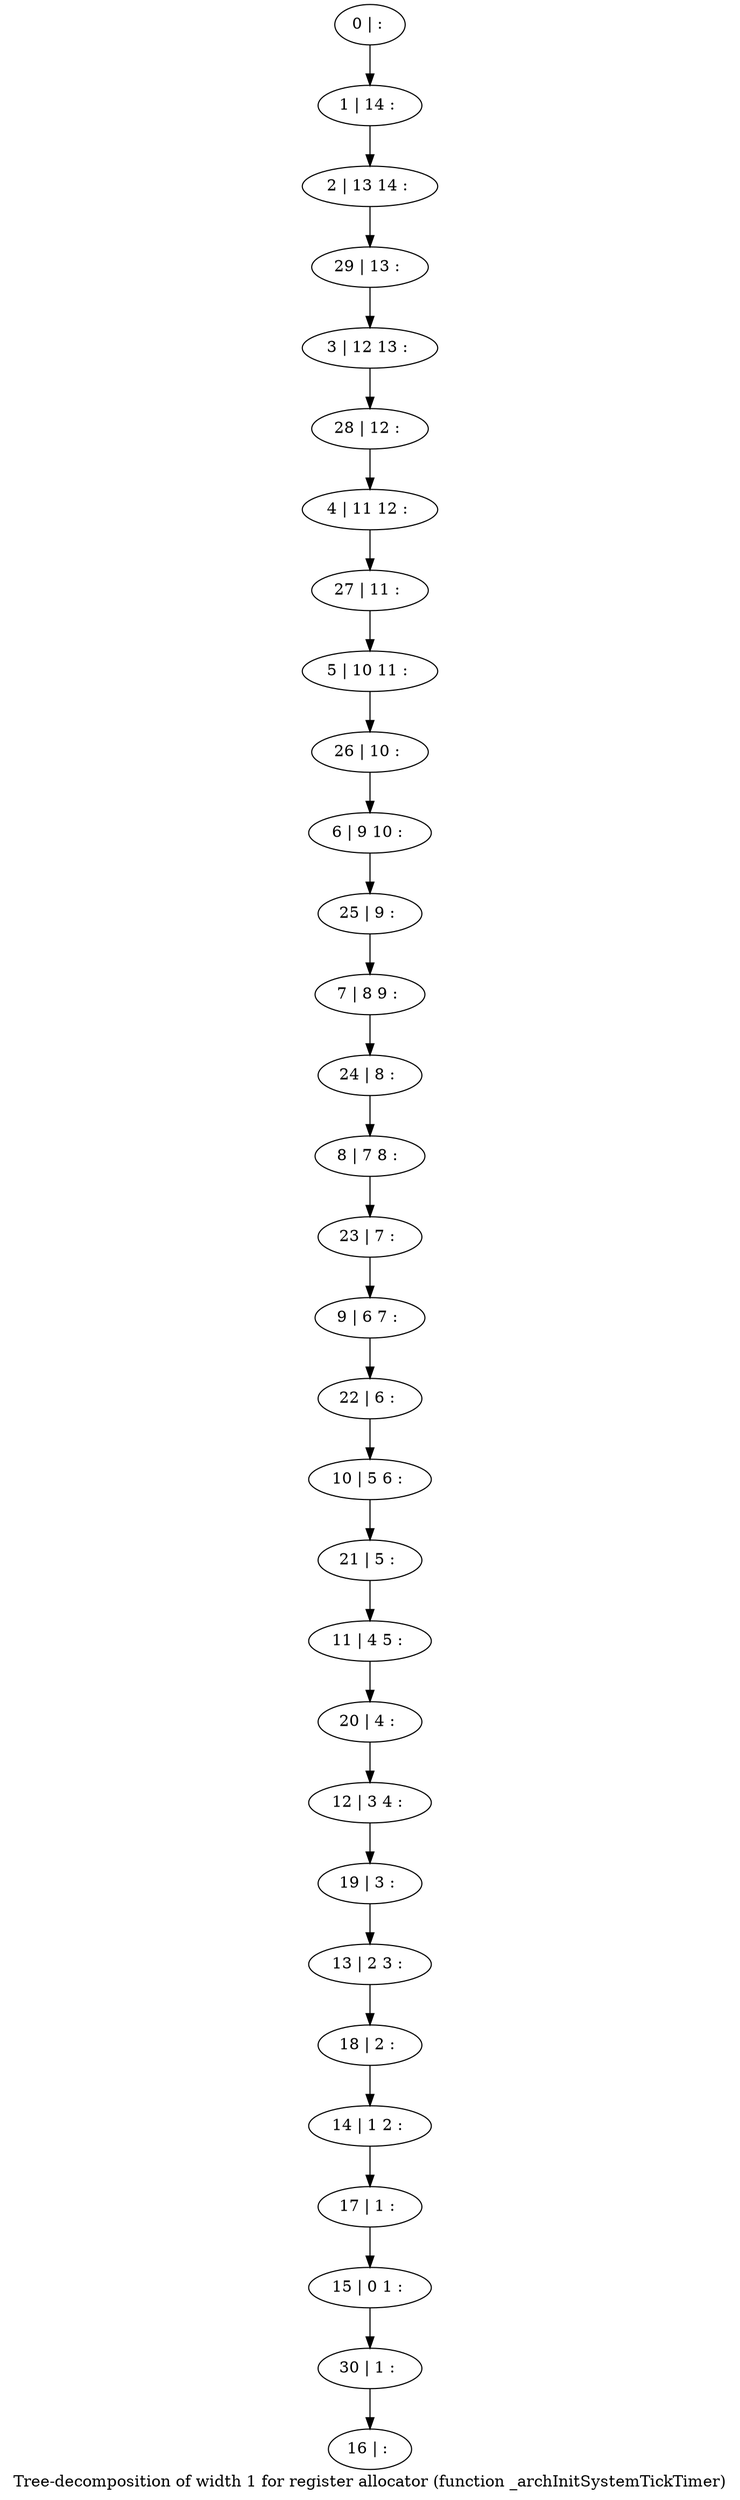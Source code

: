 digraph G {
graph [label="Tree-decomposition of width 1 for register allocator (function _archInitSystemTickTimer)"]
0[label="0 | : "];
1[label="1 | 14 : "];
2[label="2 | 13 14 : "];
3[label="3 | 12 13 : "];
4[label="4 | 11 12 : "];
5[label="5 | 10 11 : "];
6[label="6 | 9 10 : "];
7[label="7 | 8 9 : "];
8[label="8 | 7 8 : "];
9[label="9 | 6 7 : "];
10[label="10 | 5 6 : "];
11[label="11 | 4 5 : "];
12[label="12 | 3 4 : "];
13[label="13 | 2 3 : "];
14[label="14 | 1 2 : "];
15[label="15 | 0 1 : "];
16[label="16 | : "];
17[label="17 | 1 : "];
18[label="18 | 2 : "];
19[label="19 | 3 : "];
20[label="20 | 4 : "];
21[label="21 | 5 : "];
22[label="22 | 6 : "];
23[label="23 | 7 : "];
24[label="24 | 8 : "];
25[label="25 | 9 : "];
26[label="26 | 10 : "];
27[label="27 | 11 : "];
28[label="28 | 12 : "];
29[label="29 | 13 : "];
30[label="30 | 1 : "];
0->1 ;
1->2 ;
17->15 ;
14->17 ;
18->14 ;
13->18 ;
19->13 ;
12->19 ;
20->12 ;
11->20 ;
21->11 ;
10->21 ;
22->10 ;
9->22 ;
23->9 ;
8->23 ;
24->8 ;
7->24 ;
25->7 ;
6->25 ;
26->6 ;
5->26 ;
27->5 ;
4->27 ;
28->4 ;
3->28 ;
29->3 ;
2->29 ;
30->16 ;
15->30 ;
}
